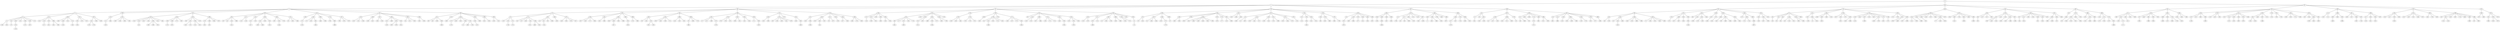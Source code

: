 // BFS tree produced by graphlab
graph gn1000_bfs {
v0 -- v1;
v0 -- v824;
v0 -- v971;
v1 -- v2;
v1 -- v285;
v1 -- v707;
v1 -- v765;
v1 -- v807;
v1 -- v896;
v824 -- v627;
v824 -- v739;
v824 -- v823;
v824 -- v825;
v824 -- v987;
v971 -- v451;
v971 -- v452;
v971 -- v608;
v971 -- v970;
v971 -- v972;
v2 -- v3;
v2 -- v109;
v2 -- v229;
v2 -- v365;
v2 -- v431;
v2 -- v501;
v2 -- v694;
v285 -- v74;
v285 -- v199;
v285 -- v284;
v285 -- v286;
v285 -- v373;
v285 -- v528;
v707 -- v358;
v707 -- v633;
v707 -- v706;
v707 -- v708;
v707 -- v914;
v707 -- v932;
v765 -- v298;
v765 -- v384;
v765 -- v479;
v765 -- v672;
v765 -- v764;
v765 -- v766;
v765 -- v855;
v807 -- v265;
v807 -- v475;
v807 -- v806;
v807 -- v808;
v896 -- v18;
v896 -- v657;
v896 -- v895;
v896 -- v897;
v627 -- v364;
v627 -- v375;
v627 -- v435;
v627 -- v436;
v627 -- v626;
v627 -- v628;
v627 -- v822;
v739 -- v31;
v739 -- v310;
v739 -- v394;
v739 -- v738;
v739 -- v740;
v739 -- v816;
v823 -- v643;
v823 -- v957;
v825 -- v88;
v825 -- v125;
v825 -- v826;
v825 -- v927;
v987 -- v20;
v987 -- v273;
v987 -- v986;
v987 -- v988;
v451 -- v21;
v451 -- v450;
v451 -- v631;
v451 -- v962;
v452 -- v108;
v452 -- v119;
v452 -- v313;
v452 -- v453;
v452 -- v744;
v452 -- v761;
v452 -- v934;
v452 -- v952;
v608 -- v113;
v608 -- v566;
v608 -- v607;
v608 -- v609;
v970 -- v193;
v970 -- v221;
v970 -- v862;
v970 -- v969;
v972 -- v506;
v972 -- v973;
v3 -- v4;
v3 -- v215;
v3 -- v405;
v3 -- v471;
v3 -- v637;
v109 -- v110;
v109 -- v187;
v229 -- v225;
v229 -- v228;
v229 -- v230;
v229 -- v669;
v365 -- v60;
v365 -- v137;
v365 -- v152;
v365 -- v300;
v365 -- v366;
v365 -- v571;
v431 -- v430;
v431 -- v432;
v431 -- v600;
v431 -- v779;
v431 -- v977;
v501 -- v130;
v501 -- v188;
v501 -- v327;
v501 -- v500;
v501 -- v502;
v501 -- v839;
v694 -- v81;
v694 -- v210;
v694 -- v429;
v694 -- v595;
v694 -- v693;
v694 -- v695;
v74 -- v73;
v74 -- v75;
v74 -- v92;
v74 -- v494;
v74 -- v677;
v199 -- v198;
v199 -- v200;
v199 -- v851;
v199 -- v963;
v199 -- v989;
v284 -- v283;
v284 -- v335;
v284 -- v686;
v284 -- v699;
v286 -- v287;
v286 -- v704;
v286 -- v910;
v286 -- v925;
v286 -- v935;
v373 -- v324;
v373 -- v372;
v373 -- v374;
v373 -- v461;
v528 -- v22;
v528 -- v403;
v528 -- v527;
v528 -- v529;
v528 -- v818;
v528 -- v929;
v358 -- v117;
v358 -- v357;
v358 -- v359;
v358 -- v559;
v358 -- v953;
v633 -- v85;
v633 -- v478;
v633 -- v558;
v633 -- v632;
v633 -- v634;
v633 -- v795;
v706 -- v705;
v706 -- v754;
v708 -- v409;
v708 -- v709;
v708 -- v726;
v708 -- v771;
v914 -- v87;
v914 -- v134;
v914 -- v685;
v914 -- v713;
v914 -- v913;
v914 -- v915;
v932 -- v318;
v932 -- v371;
v932 -- v561;
v932 -- v666;
v932 -- v700;
v932 -- v931;
v932 -- v933;
v298 -- v79;
v298 -- v297;
v298 -- v299;
v298 -- v866;
v384 -- v383;
v384 -- v385;
v384 -- v399;
v384 -- v674;
v384 -- v778;
v384 -- v937;
v479 -- v154;
v479 -- v480;
v479 -- v482;
v672 -- v10;
v672 -- v149;
v672 -- v165;
v672 -- v311;
v672 -- v671;
v672 -- v673;
v764 -- v121;
v764 -- v763;
v764 -- v815;
v766 -- v128;
v766 -- v570;
v766 -- v767;
v855 -- v23;
v855 -- v143;
v855 -- v376;
v855 -- v598;
v855 -- v854;
v855 -- v856;
v265 -- v264;
v265 -- v266;
v265 -- v346;
v265 -- v656;
v475 -- v15;
v475 -- v57;
v475 -- v160;
v475 -- v474;
v475 -- v476;
v475 -- v837;
v806 -- v420;
v806 -- v492;
v806 -- v796;
v806 -- v805;
v806 -- v906;
v808 -- v428;
v808 -- v725;
v808 -- v809;
v18 -- v17;
v18 -- v19;
v18 -- v261;
v657 -- v236;
v657 -- v658;
v657 -- v756;
v895 -- v47;
v895 -- v625;
v895 -- v629;
v895 -- v733;
v895 -- v890;
v895 -- v894;
v897 -- v16;
v897 -- v115;
v897 -- v516;
v897 -- v539;
v897 -- v543;
v897 -- v578;
v897 -- v898;
v364 -- v48;
v364 -- v363;
v364 -- v546;
v364 -- v829;
v375 -- v274;
v375 -- v486;
v375 -- v918;
v375 -- v982;
v435 -- v66;
v435 -- v138;
v435 -- v194;
v435 -- v434;
v436 -- v437;
v436 -- v797;
v626 -- v446;
v626 -- v597;
v626 -- v843;
v628 -- v272;
v628 -- v309;
v628 -- v865;
v822 -- v182;
v822 -- v455;
v822 -- v821;
v31 -- v30;
v31 -- v32;
v31 -- v84;
v31 -- v146;
v31 -- v604;
v31 -- v882;
v310 -- v257;
v310 -- v943;
v394 -- v296;
v394 -- v393;
v394 -- v395;
v394 -- v419;
v738 -- v307;
v738 -- v352;
v738 -- v737;
v738 -- v853;
v740 -- v139;
v740 -- v164;
v740 -- v167;
v740 -- v223;
v740 -- v467;
v740 -- v741;
v740 -- v772;
v740 -- v788;
v816 -- v722;
v816 -- v758;
v816 -- v817;
v816 -- v995;
v643 -- v142;
v643 -- v148;
v643 -- v166;
v643 -- v540;
v643 -- v572;
v643 -- v642;
v643 -- v644;
v643 -- v870;
v957 -- v534;
v957 -- v667;
v957 -- v781;
v957 -- v881;
v957 -- v956;
v957 -- v958;
v88 -- v89;
v88 -- v127;
v88 -- v557;
v88 -- v601;
v125 -- v95;
v125 -- v124;
v125 -- v126;
v125 -- v426;
v125 -- v567;
v826 -- v65;
v826 -- v114;
v826 -- v305;
v826 -- v345;
v826 -- v390;
v826 -- v525;
v826 -- v827;
v927 -- v858;
v927 -- v926;
v927 -- v928;
v20 -- v840;
v273 -- v505;
v273 -- v653;
v273 -- v792;
v986 -- v267;
v986 -- v325;
v986 -- v985;
v988 -- v118;
v988 -- v174;
v988 -- v278;
v21 -- v68;
v21 -- v104;
v21 -- v185;
v21 -- v831;
v21 -- v960;
v450 -- v67;
v450 -- v449;
v450 -- v681;
v450 -- v905;
v450 -- v961;
v631 -- v389;
v631 -- v630;
v631 -- v745;
v962 -- v239;
v962 -- v294;
v962 -- v360;
v108 -- v107;
v108 -- v531;
v108 -- v861;
v108 -- v993;
v119 -- v120;
v119 -- v410;
v119 -- v652;
v313 -- v312;
v313 -- v314;
v313 -- v329;
v313 -- v594;
v313 -- v678;
v313 -- v849;
v453 -- v301;
v453 -- v454;
v453 -- v497;
v453 -- v515;
v744 -- v743;
v761 -- v760;
v761 -- v762;
v934 -- v306;
v934 -- v520;
v934 -- v774;
v934 -- v983;
v952 -- v28;
v952 -- v544;
v952 -- v804;
v952 -- v951;
v113 -- v102;
v113 -- v112;
v566 -- v565;
v566 -- v640;
v566 -- v955;
v607 -- v493;
v607 -- v537;
v607 -- v606;
v607 -- v997;
v609 -- v317;
v609 -- v610;
v609 -- v655;
v609 -- v867;
v193 -- v192;
v193 -- v227;
v193 -- v533;
v193 -- v683;
v221 -- v103;
v221 -- v220;
v221 -- v222;
v221 -- v468;
v221 -- v975;
v862 -- v456;
v862 -- v759;
v862 -- v863;
v969 -- v26;
v969 -- v387;
v969 -- v519;
v969 -- v697;
v969 -- v716;
v969 -- v946;
v969 -- v948;
v969 -- v968;
v506 -- v507;
v506 -- v800;
v973 -- v331;
v973 -- v876;
v973 -- v974;
v4 -- v5;
v4 -- v34;
v4 -- v208;
v4 -- v212;
v4 -- v269;
v4 -- v396;
v4 -- v720;
v215 -- v214;
v215 -- v216;
v215 -- v535;
v215 -- v660;
v405 -- v404;
v405 -- v406;
v405 -- v514;
v405 -- v718;
v471 -- v353;
v471 -- v470;
v471 -- v472;
v637 -- v413;
v637 -- v636;
v637 -- v638;
v110 -- v111;
v110 -- v692;
v187 -- v186;
v187 -- v249;
v187 -- v508;
v187 -- v581;
v225 -- v224;
v225 -- v226;
v225 -- v233;
v225 -- v293;
v225 -- v590;
v225 -- v614;
v225 -- v841;
v228 -- v526;
v228 -- v588;
v228 -- v773;
v228 -- v947;
v230 -- v69;
v230 -- v231;
v230 -- v509;
v230 -- v579;
v669 -- v179;
v669 -- v268;
v669 -- v668;
v669 -- v670;
v60 -- v59;
v60 -- v61;
v60 -- v242;
v60 -- v696;
v137 -- v132;
v137 -- v136;
v152 -- v151;
v152 -- v153;
v300 -- v291;
v300 -- v338;
v300 -- v523;
v366 -- v367;
v366 -- v445;
v366 -- v794;
v571 -- v35;
v571 -- v303;
v571 -- v484;
v430 -- v727;
v432 -- v72;
v432 -- v433;
v432 -- v801;
v600 -- v448;
v600 -- v599;
v779 -- v780;
v779 -- v885;
v977 -- v798;
v977 -- v976;
v977 -- v978;
v130 -- v129;
v130 -- v131;
v130 -- v549;
v188 -- v189;
v188 -- v415;
v327 -- v326;
v327 -- v328;
v500 -- v101;
v500 -- v499;
v500 -- v878;
v500 -- v942;
v502 -- v24;
v502 -- v211;
v502 -- v503;
v839 -- v262;
v839 -- v838;
v81 -- v80;
v81 -- v82;
v81 -- v386;
v81 -- v939;
v210 -- v209;
v429 -- v175;
v429 -- v380;
v429 -- v620;
v429 -- v639;
v429 -- v782;
v595 -- v248;
v595 -- v596;
v693 -- v615;
v693 -- v820;
v695 -- v339;
v695 -- v555;
v73 -- v155;
v73 -- v332;
v73 -- v751;
v75 -- v54;
v75 -- v76;
v75 -- v246;
v75 -- v321;
v75 -- v408;
v92 -- v14;
v92 -- v91;
v92 -- v93;
v92 -- v908;
v494 -- v495;
v677 -- v418;
v677 -- v651;
v677 -- v676;
v677 -- v917;
v198 -- v197;
v198 -- v545;
v198 -- v717;
v198 -- v964;
v200 -- v201;
v200 -- v690;
v851 -- v845;
v851 -- v850;
v851 -- v852;
v851 -- v889;
v963 -- v922;
v989 -- v719;
v989 -- v990;
v283 -- v36;
v283 -- v282;
v283 -- v552;
v335 -- v295;
v335 -- v334;
v335 -- v336;
v335 -- v721;
v686 -- v144;
v686 -- v232;
v686 -- v687;
v699 -- v97;
v699 -- v698;
v699 -- v735;
v287 -- v27;
v287 -- v271;
v287 -- v288;
v287 -- v575;
v704 -- v703;
v704 -- v736;
v704 -- v871;
v910 -- v909;
v910 -- v911;
v925 -- v161;
v925 -- v924;
v935 -- v711;
v935 -- v936;
v324 -- v323;
v324 -- v965;
v372 -- v56;
v372 -- v190;
v372 -- v263;
v372 -- v811;
v372 -- v979;
v461 -- v460;
v461 -- v462;
v22 -- v319;
v22 -- v564;
v403 -- v350;
v403 -- v402;
v403 -- v547;
v527 -- v50;
v527 -- v877;
v529 -- v530;
v818 -- v477;
v818 -- v819;
v929 -- v485;
v929 -- v702;
v929 -- v930;
v117 -- v116;
v357 -- v356;
v357 -- v641;
v559 -- v560;
v953 -- v254;
v953 -- v954;
v85 -- v86;
v85 -- v177;
v85 -- v473;
v85 -- v532;
v85 -- v734;
v558 -- v513;
v558 -- v872;
v632 -- v466;
v632 -- v583;
v632 -- v757;
v634 -- v635;
v634 -- v790;
v705 -- v238;
v705 -- v340;
v705 -- v481;
v754 -- v753;
v754 -- v755;
v754 -- v791;
v409 -- v203;
v709 -- v42;
v709 -- v251;
v709 -- v391;
v709 -- v710;
v709 -- v912;
v771 -- v106;
v771 -- v237;
v771 -- v770;
v771 -- v833;
v134 -- v133;
v134 -- v135;
v685 -- v337;
v685 -- v684;
v713 -- v158;
v713 -- v712;
v713 -- v714;
v913 -- v459;
v913 -- v593;
v915 -- v163;
v915 -- v784;
v915 -- v916;
v318 -- v219;
v318 -- v379;
v371 -- v370;
v371 -- v574;
v561 -- v13;
v561 -- v562;
v561 -- v799;
v666 -- v196;
v666 -- v665;
v700 -- v259;
v700 -- v701;
v933 -- v9;
v79 -- v78;
v79 -- v234;
v297 -- v51;
v297 -- v304;
v297 -- v844;
v299 -- v250;
v299 -- v775;
v866 -- v37;
v383 -- v382;
v383 -- v602;
v385 -- v605;
v399 -- v202;
v399 -- v398;
v399 -- v400;
v399 -- v464;
v399 -- v582;
v399 -- v789;
v674 -- v675;
v778 -- v777;
v937 -- v123;
v937 -- v938;
v482 -- v483;
v10 -- v11;
v10 -- v967;
v149 -- v150;
v149 -- v441;
v149 -- v517;
v165 -- v169;
v165 -- v414;
v311 -- v723;
v311 -- v966;
v671 -- v320;
v671 -- v344;
v671 -- v573;
v673 -- v181;
v121 -- v122;
v763 -- v624;
v815 -- v421;
v815 -- v814;
v128 -- v98;
v570 -- v569;
v570 -- v980;
v767 -- v663;
v767 -- v768;
v23 -- v873;
v143 -- v349;
v143 -- v864;
v376 -- v377;
v598 -- v542;
v854 -- v204;
v856 -- v857;
v264 -- v206;
v266 -- v648;
v346 -- v347;
v656 -- v892;
v15 -- v786;
v57 -- v43;
v57 -- v58;
v57 -- v998;
v160 -- v159;
v837 -- v342;
v837 -- v836;
v420 -- v7;
v492 -- v491;
v492 -- v884;
v796 -- v832;
v906 -- v907;
v428 -- v277;
v428 -- v427;
v725 -- v724;
v809 -- v496;
v809 -- v810;
v17 -- v541;
v261 -- v243;
v261 -- v260;
v236 -- v41;
v236 -- v147;
v236 -- v235;
v658 -- v401;
v658 -- v511;
v658 -- v659;
v756 -- v25;
v47 -- v46;
v47 -- v646;
v625 -- v94;
v733 -- v732;
v890 -- v891;
v894 -- v521;
v894 -- v893;
v16 -- v901;
v115 -- v688;
v516 -- v218;
v539 -- v362;
v539 -- v538;
v539 -- v883;
v543 -- v156;
v543 -- v750;
v578 -- v252;
v578 -- v577;
v898 -- v899;
v48 -- v49;
v48 -- v258;
v363 -- v52;
v363 -- v424;
v363 -- v903;
v546 -- v465;
v546 -- v518;
v546 -- v869;
v546 -- v984;
v829 -- v71;
v829 -- v292;
v829 -- v361;
v829 -- v828;
v829 -- v830;
v274 -- v275;
v486 -- v457;
v486 -- v487;
v918 -- v919;
v982 -- v981;
v138 -- v308;
v194 -- v178;
v194 -- v195;
v437 -- v438;
v797 -- v244;
v446 -- v447;
v597 -- v99;
v597 -- v469;
v597 -- v994;
v843 -- v489;
v843 -- v842;
v309 -- v715;
v309 -- v742;
v865 -- v888;
v182 -- v183;
v455 -- v407;
v455 -- v900;
v30 -- v29;
v32 -- v33;
v84 -- v83;
v146 -- v45;
v146 -- v145;
v146 -- v921;
v604 -- v603;
v604 -- v991;
v257 -- v256;
v943 -- v6;
v943 -- v944;
v393 -- v392;
v352 -- v351;
v853 -- v416;
v853 -- v868;
v139 -- v140;
v167 -- v168;
v741 -- v440;
v741 -- v793;
v772 -- v647;
v788 -- v787;
v817 -- v556;
v817 -- v846;
v995 -- v207;
v995 -- v996;
v142 -- v141;
v142 -- v769;
v148 -- v689;
v166 -- v38;
v644 -- v77;
v644 -- v439;
v644 -- v645;
v667 -- v412;
v881 -- v880;
v958 -- v959;
v89 -- v90;
v95 -- v96;
v95 -- v184;
v95 -- v442;
v126 -- v280;
v426 -- v425;
v426 -- v568;
v567 -- v368;
v65 -- v64;
v114 -- v945;
v390 -- v62;
v525 -- v524;
v858 -- v682;
v858 -- v859;
v926 -- v55;
v840 -- v53;
v505 -- v504;
v505 -- v554;
v505 -- v621;
v653 -- v654;
v325 -- v191;
v325 -- v848;
v985 -- v860;
v174 -- v173;
v174 -- v550;
v278 -- v279;
v278 -- v920;
v104 -- v105;
v104 -- v172;
v185 -- v411;
v67 -- v691;
v681 -- v680;
v905 -- v904;
v389 -- v388;
v630 -- v157;
v745 -- v664;
v745 -- v746;
v239 -- v240;
v107 -- v180;
v993 -- v992;
v314 -- v315;
v329 -- v330;
v594 -- v650;
v678 -- v679;
v301 -- v302;
v301 -- v619;
v497 -- v498;
v804 -- v536;
v804 -- v803;
v951 -- v950;
v565 -- v490;
v955 -- v999;
v606 -- v847;
v997 -- v749;
v317 -- v316;
v610 -- v611;
v655 -- v613;
v533 -- v616;
v387 -- v213;
v387 -- v422;
v948 -- v949;
v968 -- v39;
v968 -- v580;
v331 -- v902;
v876 -- v618;
v876 -- v875;
v5 -- v348;
v5 -- v381;
v34 -- v70;
v208 -- v730;
v269 -- v270;
v396 -- v397;
v216 -- v217;
v535 -- v812;
v660 -- v281;
v660 -- v661;
v406 -- v245;
v718 -- v343;
v353 -- v354;
v413 -- v378;
v413 -- v728;
v111 -- v255;
v226 -- v40;
v590 -- v585;
v590 -- v589;
v590 -- v591;
v526 -- v170;
v588 -- v587;
v231 -- v162;
v231 -- v747;
v509 -- v510;
v509 -- v813;
v179 -- v333;
v268 -- v63;
v242 -- v241;
v151 -- v417;
v291 -- v290;
v291 -- v548;
v523 -- v522;
v445 -- v444;
v727 -- v253;
v801 -- v802;
v885 -- v886;
v101 -- v100;
v878 -- v355;
v878 -- v879;
v942 -- v941;
v939 -- v940;
v175 -- v176;
v639 -- v12;
v782 -- v289;
v782 -- v783;
v248 -- v247;
v332 -- v748;
v751 -- v752;
v321 -- v322;
v408 -- v488;
v408 -- v612;
v91 -- v341;
v850 -- v617;
v922 -- v923;
v552 -- v551;
v552 -- v553;
v97 -- v662;
v575 -- v576;
v936 -- v205;
v462 -- v463;
v564 -- v563;
v402 -- v44;
v86 -- v622;
v473 -- v835;
v513 -- v512;
v583 -- v584;
v251 -- v458;
v833 -- v834;
v593 -- v592;
v784 -- v785;
v370 -- v369;
v9 -- v8;
v775 -- v776;
v624 -- v623;
v873 -- v874;
v648 -- v649;
v277 -- v276;
v732 -- v731;
v424 -- v423;
v981 -- v443;
v888 -- v887;
v920 -- v586;
v172 -- v171;
v730 -- v729;
}
// vertices = 1000
// edges = 999
// runtime = 0.003 sec
// memory = 14 MB
